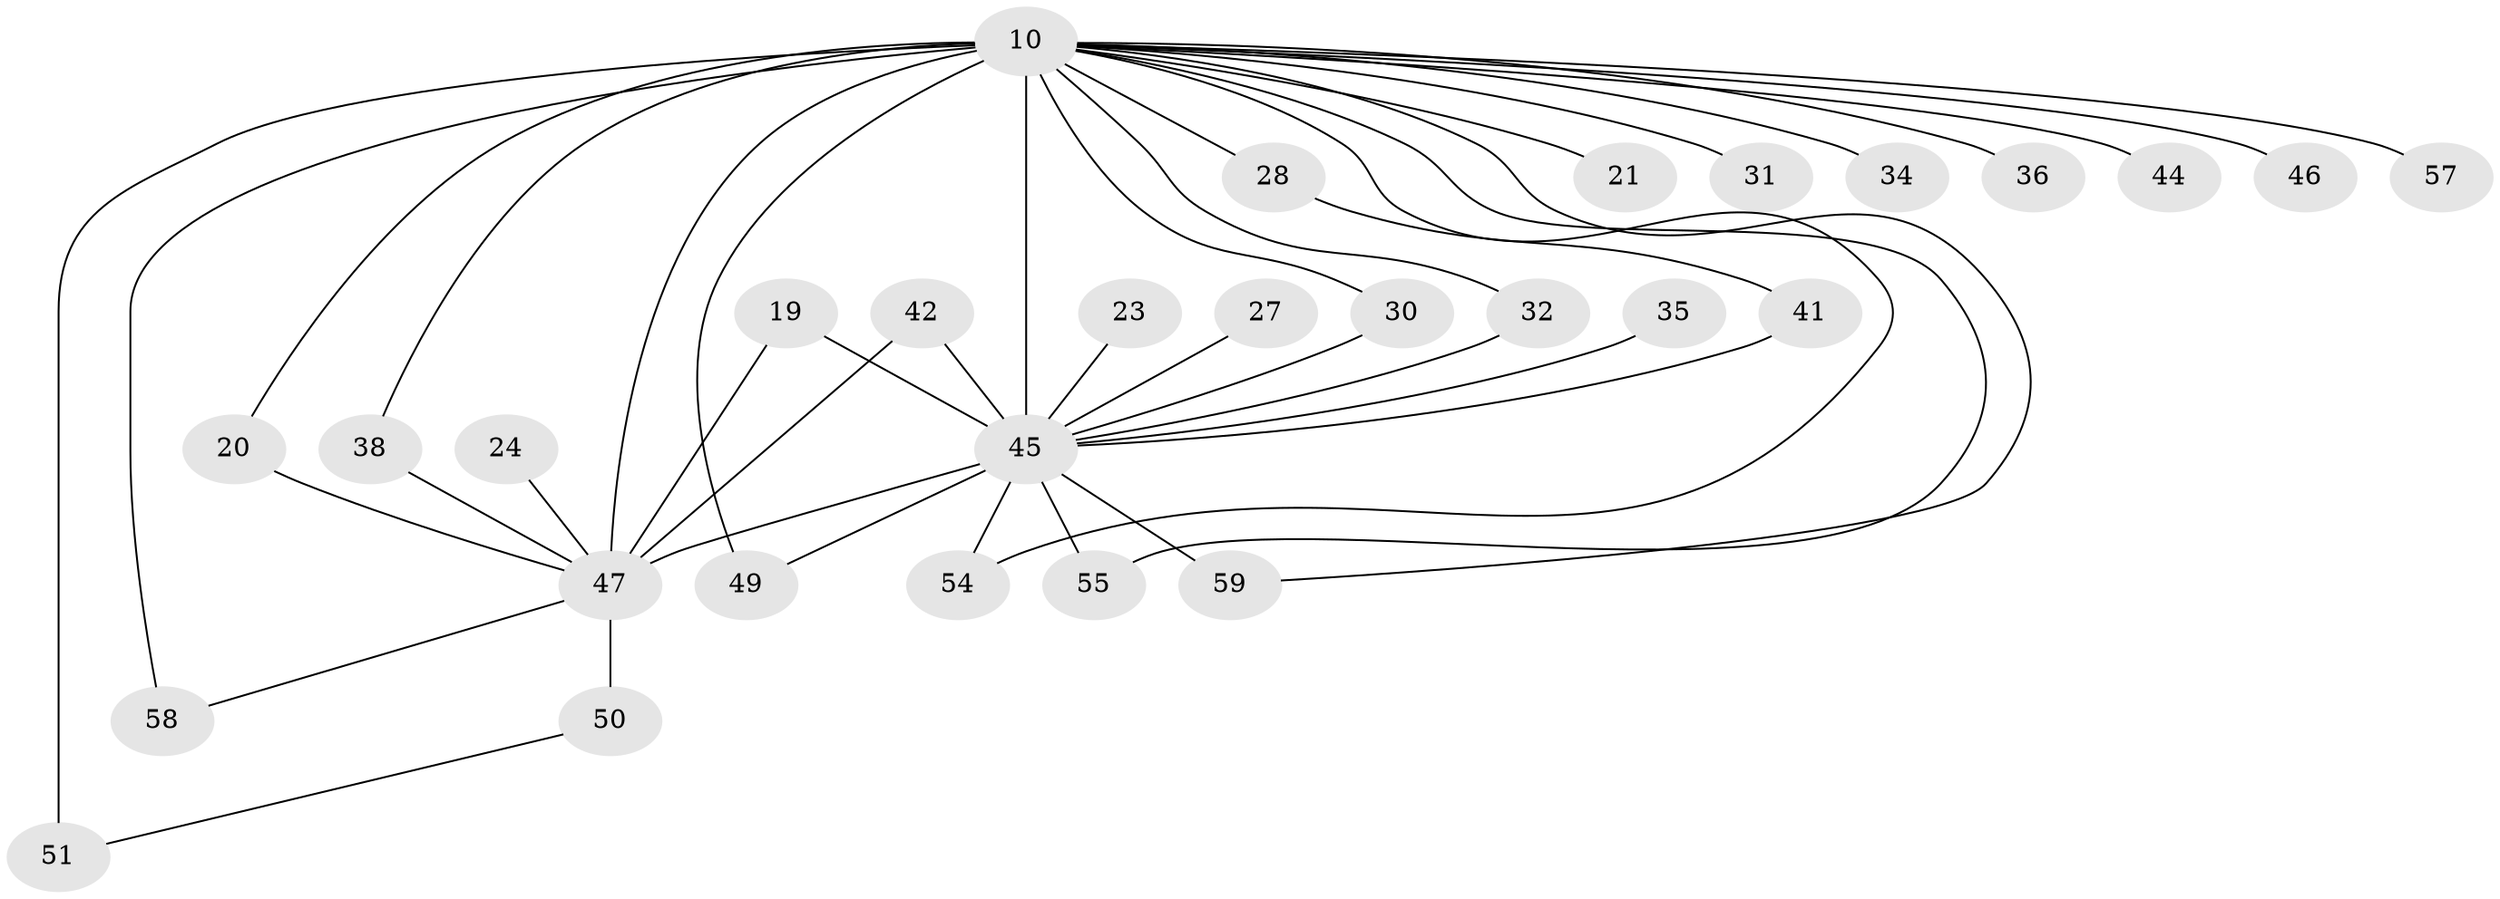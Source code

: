 // original degree distribution, {18: 0.03389830508474576, 13: 0.05084745762711865, 17: 0.01694915254237288, 21: 0.01694915254237288, 16: 0.03389830508474576, 23: 0.01694915254237288, 5: 0.01694915254237288, 3: 0.1864406779661017, 2: 0.576271186440678, 4: 0.05084745762711865}
// Generated by graph-tools (version 1.1) at 2025/45/03/09/25 04:45:06]
// undirected, 29 vertices, 42 edges
graph export_dot {
graph [start="1"]
  node [color=gray90,style=filled];
  10 [super="+5+4"];
  19;
  20;
  21;
  23;
  24;
  27;
  28 [super="+18"];
  30;
  31;
  32;
  34;
  35;
  36;
  38 [super="+12"];
  41;
  42;
  44;
  45 [super="+33+26+39"];
  46;
  47 [super="+37+14+29"];
  49 [super="+22+40"];
  50 [super="+25"];
  51 [super="+15+48"];
  54;
  55;
  57;
  58 [super="+56"];
  59 [super="+52"];
  10 -- 20;
  10 -- 21 [weight=2];
  10 -- 30;
  10 -- 31 [weight=2];
  10 -- 36 [weight=2];
  10 -- 38;
  10 -- 44 [weight=2];
  10 -- 46 [weight=2];
  10 -- 57 [weight=2];
  10 -- 28 [weight=3];
  10 -- 32;
  10 -- 55;
  10 -- 34 [weight=2];
  10 -- 45 [weight=21];
  10 -- 49 [weight=2];
  10 -- 54;
  10 -- 51 [weight=3];
  10 -- 59;
  10 -- 47 [weight=13];
  10 -- 58 [weight=2];
  19 -- 45;
  19 -- 47;
  20 -- 47;
  23 -- 45 [weight=2];
  24 -- 47;
  27 -- 45;
  28 -- 41;
  30 -- 45;
  32 -- 45;
  35 -- 45;
  38 -- 47 [weight=2];
  41 -- 45;
  42 -- 45;
  42 -- 47;
  45 -- 59 [weight=3];
  45 -- 55;
  45 -- 54;
  45 -- 49;
  45 -- 47 [weight=10];
  47 -- 50 [weight=2];
  47 -- 58;
  50 -- 51;
}
